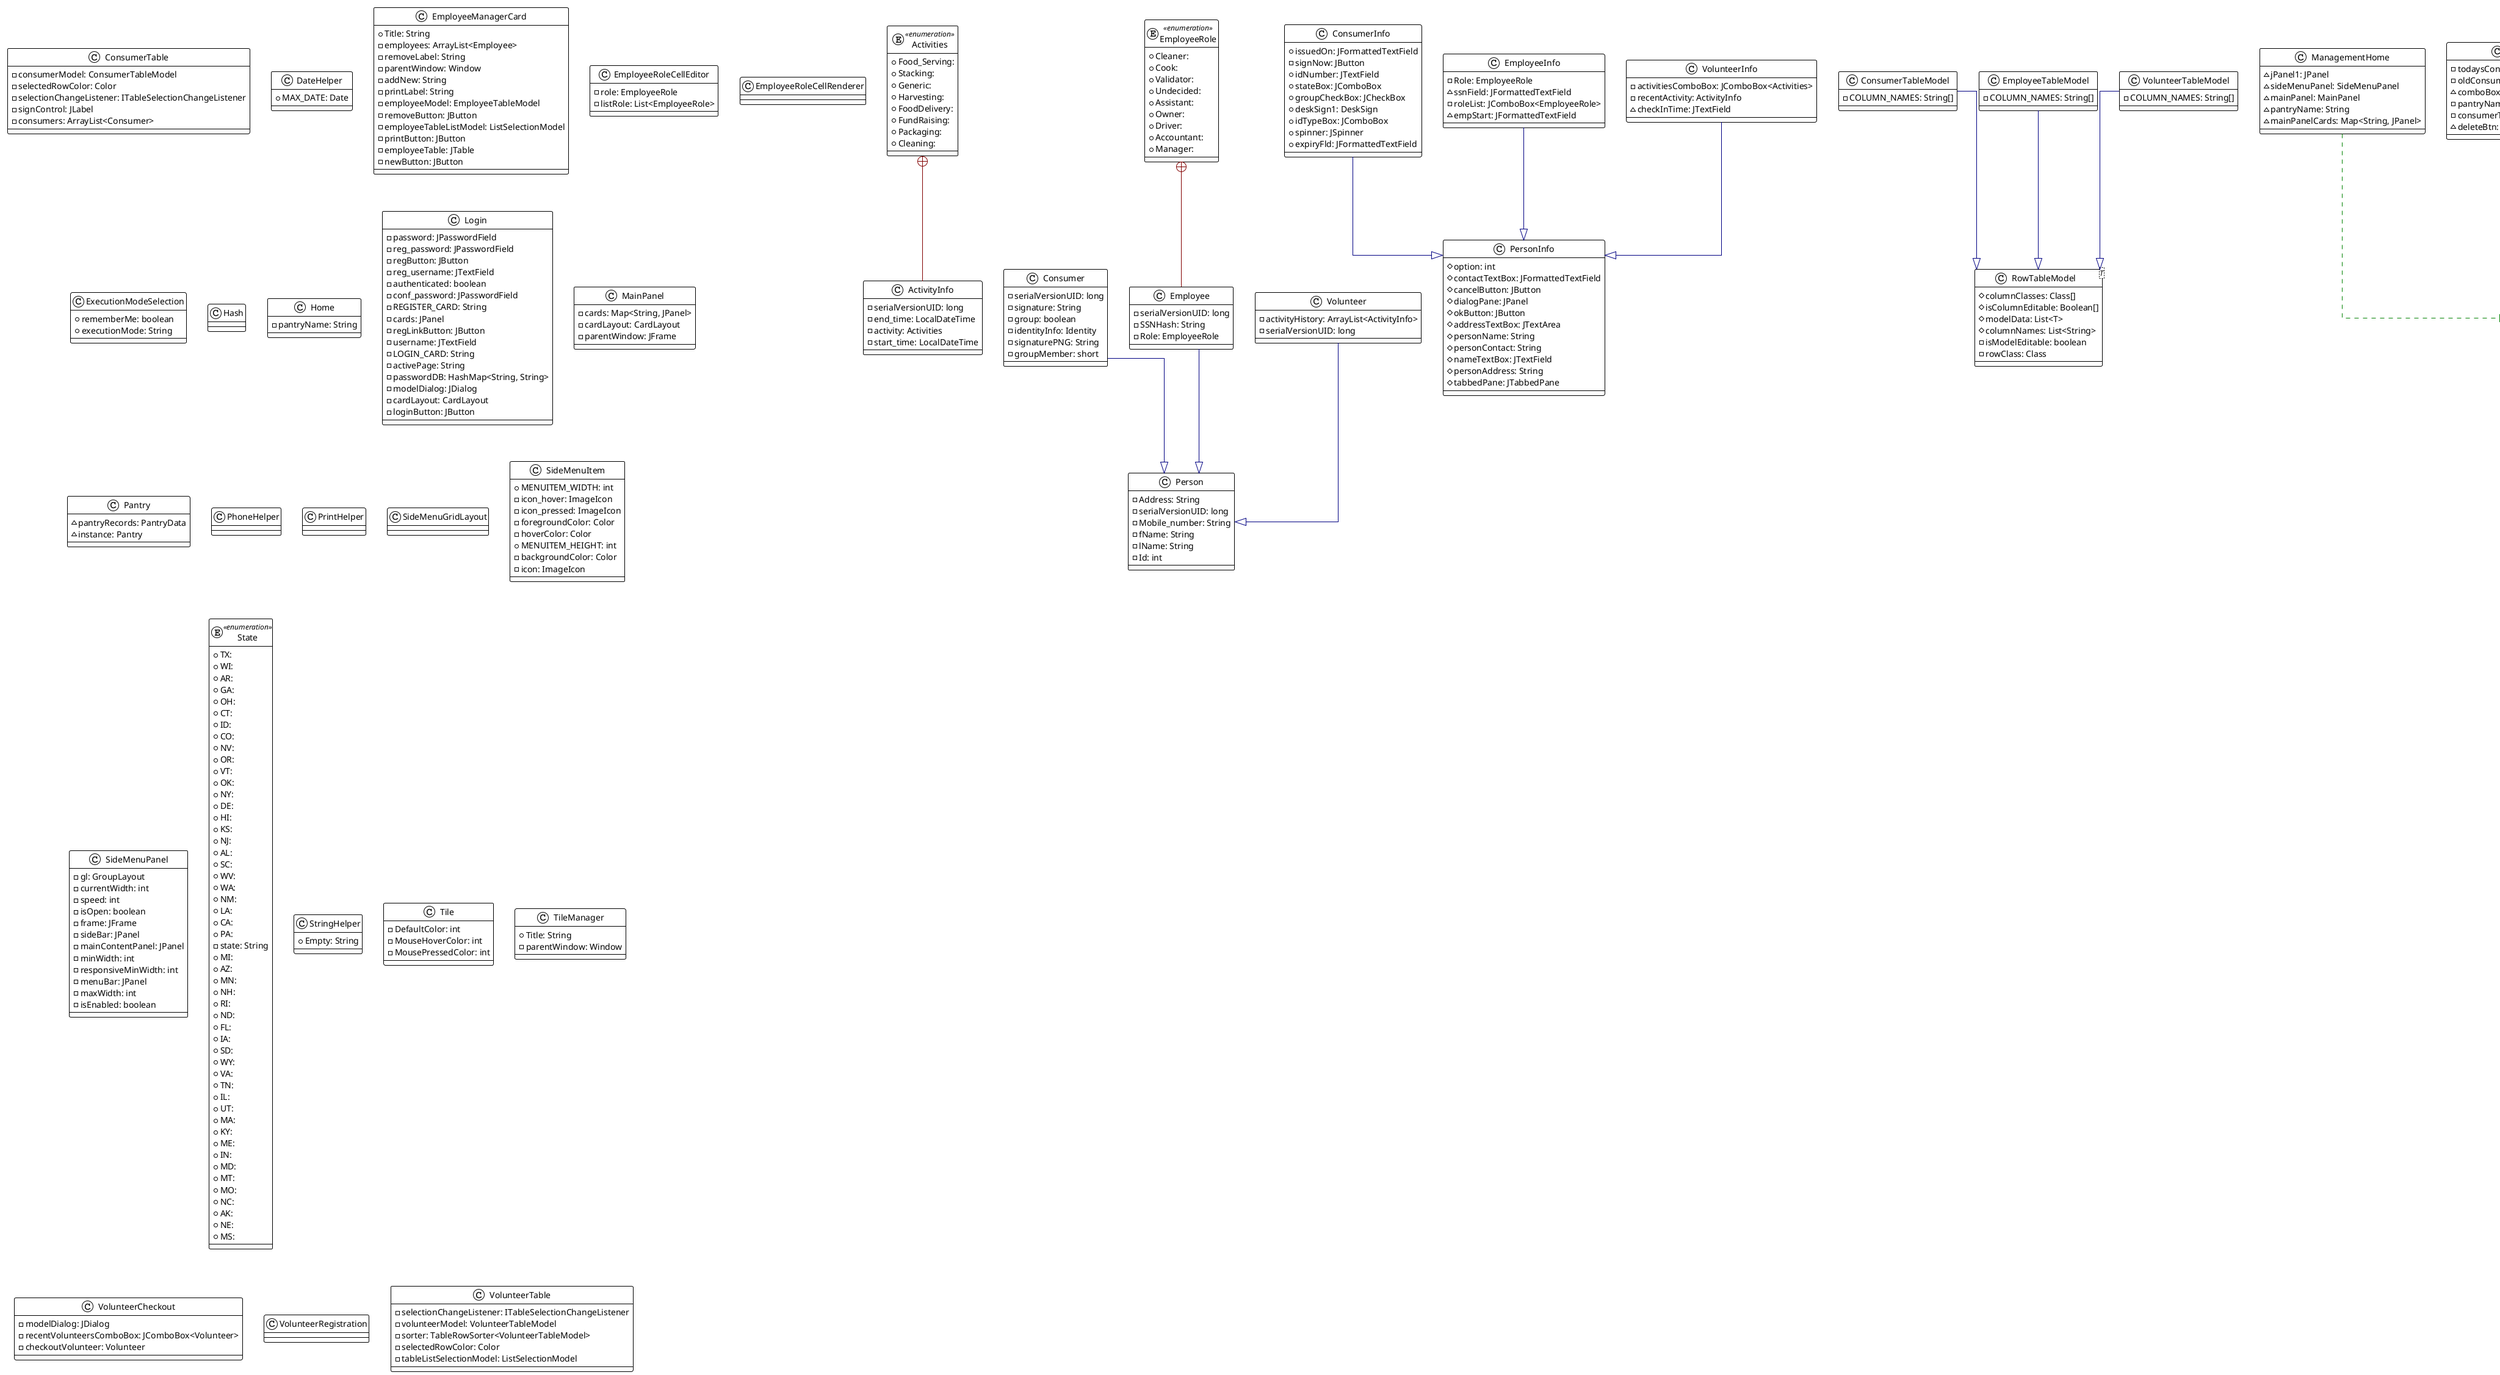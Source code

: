 @startuml

!theme plain
top to bottom direction
skinparam linetype ortho

enum Activities << enumeration >> {
  + Food_Serving: 
  + Stacking: 
  + Generic: 
  + Harvesting: 
  + FoodDelivery: 
  + FundRaising: 
  + Packaging: 
  + Cleaning: 
}
class ActivityInfo {
  - serialVersionUID: long
  - end_time: LocalDateTime
  - activity: Activities
  - start_time: LocalDateTime
}
class Consumer {
  - serialVersionUID: long
  - signature: String
  - group: boolean
  - identityInfo: Identity
  - signaturePNG: String
  - groupMember: short
}
class ConsumerInfo {
  + issuedOn: JFormattedTextField
  - signNow: JButton
  + idNumber: JTextField
  + stateBox: JComboBox
  + groupCheckBox: JCheckBox
  + deskSign1: DeskSign
  + idTypeBox: JComboBox
  + spinner: JSpinner
  + expiryFld: JFormattedTextField
}
class ConsumerTable {
  - consumerModel: ConsumerTableModel
  - selectedRowColor: Color
  - selectionChangeListener: ITableSelectionChangeListener
  - signControl: JLabel
  - consumers: ArrayList<Consumer>
}
class ConsumerTableModel {
  - COLUMN_NAMES: String[]
}
class DateHelper {
  + MAX_DATE: Date
}
class DistributionHome {
  - todaysConsumers: ArrayList<Consumer>
  - oldConsumers: ArrayList<Consumer>
  ~ comboBox: JComboBox
  - pantryName: String
  - consumerTable: ConsumerTable
  ~ deleteBtn: JButton
}
class Employee {
  - serialVersionUID: long
  - SSNHash: String
  - Role: EmployeeRole
}
class EmployeeInfo {
  - Role: EmployeeRole
  ~ ssnField: JFormattedTextField
  - roleList: JComboBox<EmployeeRole>
  ~ empStart: JFormattedTextField
}
class EmployeeManagerCard {
  + Title: String
  - employees: ArrayList<Employee>
  - removeLabel: String
  - parentWindow: Window
  - addNew: String
  - printLabel: String
  - employeeModel: EmployeeTableModel
  - removeButton: JButton
  - employeeTableListModel: ListSelectionModel
  - printButton: JButton
  - employeeTable: JTable
  - newButton: JButton
}
enum EmployeeRole << enumeration >> {
  + Cleaner: 
  + Cook: 
  + Validator: 
  + Undecided: 
  + Assistant: 
  + Owner: 
  + Driver: 
  + Accountant: 
  + Manager: 
}
class EmployeeRoleCellEditor {
  - role: EmployeeRole
  - listRole: List<EmployeeRole>
}
class EmployeeRoleCellRenderer
class EmployeeTableModel {
  - COLUMN_NAMES: String[]
}
class ExecutionModeSelection {
  + rememberMe: boolean
  + executionMode: String
}
class FileAdapter {
  - fileName: String
  ~ ois: ObjectInputStream
  - fis: FileInputStream
  ~ pantryData: IPantryData
}
class Hash
class Home {
  - pantryName: String
}
enum IDType << enumeration >> {
  + DriverLicense: 
  + PassPort: 
  + StateId: 
}
interface IDataConnector << interface >>
interface IHome << interface >>
interface IPantryData << interface >>
interface ITableSelectionChangeListener << interface >>
class Identity {
  + Number: String
  + IdentityType: int
  + IssuedByState: String
  + ExpiresOn: String
  - serialVersionUID: long
  + IssuedOn: String
}
class Login {
  - password: JPasswordField
  - reg_password: JPasswordField
  - regButton: JButton
  - reg_username: JTextField
  - authenticated: boolean
  - conf_password: JPasswordField
  - REGISTER_CARD: String
  - cards: JPanel
  - regLinkButton: JButton
  - username: JTextField
  - LOGIN_CARD: String
  - activePage: String
  - passwordDB: HashMap<String, String>
  - modelDialog: JDialog
  - cardLayout: CardLayout
  - loginButton: JButton
}
class MainPanel {
  - cards: Map<String, JPanel>
  - cardLayout: CardLayout
  - parentWindow: JFrame
}
class ManagementHome {
  ~ jPanel1: JPanel
  ~ sideMenuPanel: SideMenuPanel
  ~ mainPanel: MainPanel
  ~ pantryName: String
  ~ mainPanelCards: Map<String, JPanel>
}
class Pantry {
  ~ pantryRecords: PantryData
  ~ instance: Pantry
}
class PantryData {
  - employees: ArrayList<Employee>
  - recordsFileName: String
  - volunteers: ArrayList<Volunteer>
}
class Person {
  - Address: String
  - serialVersionUID: long
  - Mobile_number: String
  - fName: String
  - lName: String
  - Id: int
}
class PersonInfo {
  # option: int
  # contactTextBox: JFormattedTextField
  # cancelButton: JButton
  # dialogPane: JPanel
  # okButton: JButton
  # addressTextBox: JTextArea
  # personName: String
  # personContact: String
  # nameTextBox: JTextField
  # personAddress: String
  # tabbedPane: JTabbedPane
}
class PhoneHelper
class PrintHelper
class RowTableModel<T> {
  # columnClasses: Class[]
  # isColumnEditable: Boolean[]
  # modelData: List<T>
  # columnNames: List<String>
  - isModelEditable: boolean
  - rowClass: Class
}
class SideMenuGridLayout
class SideMenuItem {
  + MENUITEM_WIDTH: int
  - icon_hover: ImageIcon
  - icon_pressed: ImageIcon
  - foregroundColor: Color
  - hoverColor: Color
  + MENUITEM_HEIGHT: int
  - backgroundColor: Color
  - icon: ImageIcon
}
class SideMenuPanel {
  - gl: GroupLayout
  - currentWidth: int
  - speed: int
  - isOpen: boolean
  - frame: JFrame
  - sideBar: JPanel
  - mainContentPanel: JPanel
  - minWidth: int
  - responsiveMinWidth: int
  - menuBar: JPanel
  - maxWidth: int
  - isEnabled: boolean
}
enum State << enumeration >> {
  + TX: 
  + WI: 
  + AR: 
  + GA: 
  + OH: 
  + CT: 
  + ID: 
  + CO: 
  + NV: 
  + OR: 
  + VT: 
  + OK: 
  + NY: 
  + DE: 
  + HI: 
  + KS: 
  + NJ: 
  + AL: 
  + SC: 
  + WV: 
  + WA: 
  + NM: 
  + LA: 
  + CA: 
  + PA: 
  - state: String
  + MI: 
  + AZ: 
  + MN: 
  + NH: 
  + RI: 
  + ND: 
  + FL: 
  + IA: 
  + SD: 
  + WY: 
  + VA: 
  + TN: 
  + IL: 
  + UT: 
  + MA: 
  + KY: 
  + ME: 
  + IN: 
  + MD: 
  + MT: 
  + MO: 
  + NC: 
  + AK: 
  + NE: 
  + MS: 
}
class StringHelper {
  + Empty: String
}
class Tile {
  - DefaultColor: int
  - MouseHoverColor: int
  - MousePressedColor: int
}
class TileManager {
  + Title: String
  - parentWindow: Window
}
class Volunteer {
  - activityHistory: ArrayList<ActivityInfo>
  - serialVersionUID: long
}
class VolunteerCheckout {
  - modelDialog: JDialog
  - recentVolunteersComboBox: JComboBox<Volunteer>
  - checkoutVolunteer: Volunteer
}
class VolunteerHome {
  - checkinTile: Tile
  ~ pantryName: String
  - checkoutTile: Tile
  - recentVolunteers: ArrayList<Volunteer>
}
class VolunteerInfo {
  - activitiesComboBox: JComboBox<Activities>
  - recentActivity: ActivityInfo
  ~ checkInTime: JTextField
}
class VolunteerManagerCard {
  - volunteerTable: VolunteerTable
  ~ comboBox: JComboBox
  ~ searchNameField: JTextField
  + Title: String
  - removeButton: JButton
  - removeLabel: String
}
class VolunteerRegistration
class VolunteerTable {
  - selectionChangeListener: ITableSelectionChangeListener
  - volunteerModel: VolunteerTableModel
  - sorter: TableRowSorter<VolunteerTableModel>
  - selectedRowColor: Color
  - tableListSelectionModel: ListSelectionModel
}
class VolunteerTableModel {
  - COLUMN_NAMES: String[]
}

Activities                     +-[#820000,plain]-  ActivityInfo                  
Consumer                       -[#000082,plain]-^  Person                        
ConsumerInfo                   -[#000082,plain]-^  PersonInfo                    
ConsumerTableModel             -[#000082,plain]-^  RowTableModel                 
DistributionHome               -[#008200,dashed]-^  IHome                         
DistributionHome               -[#008200,dashed]-^  IPantryData                   
DistributionHome               -[#008200,dashed]-^  ITableSelectionChangeListener 
Employee                       -[#000082,plain]-^  Person                        
EmployeeInfo                   -[#000082,plain]-^  PersonInfo                    
EmployeeRole                   +-[#820000,plain]-  Employee                      
EmployeeTableModel             -[#000082,plain]-^  RowTableModel                 
FileAdapter                    -[#008200,dashed]-^  IDataConnector                
IDType                         +-[#820000,plain]-  Identity                      
ManagementHome                 -[#008200,dashed]-^  IHome                         
PantryData                     -[#008200,dashed]-^  IPantryData                   
Volunteer                      -[#000082,plain]-^  Person                        
VolunteerHome                  -[#008200,dashed]-^  IHome                         
VolunteerInfo                  -[#000082,plain]-^  PersonInfo                    
VolunteerManagerCard           -[#008200,dashed]-^  ITableSelectionChangeListener 
VolunteerTableModel            -[#000082,plain]-^  RowTableModel                 
@enduml
